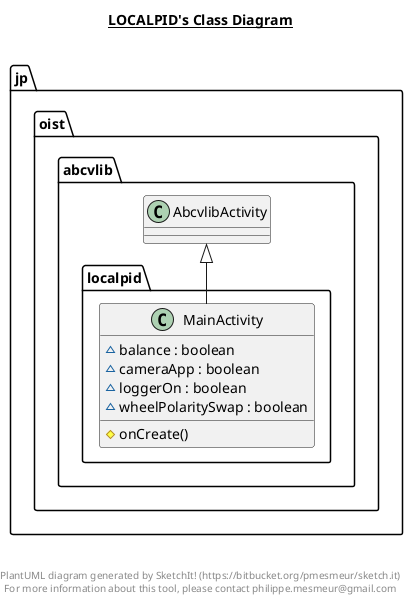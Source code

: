 @startuml

title __LOCALPID's Class Diagram__\n

  namespace jp.oist.abcvlib {
    namespace localpid {
      class jp.oist.abcvlib.localpid.MainActivity {
          ~ balance : boolean
          ~ cameraApp : boolean
          ~ loggerOn : boolean
          ~ wheelPolaritySwap : boolean
          # onCreate()
      }
    }
  }
  

  jp.oist.abcvlib.localpid.MainActivity -up-|> jp.oist.abcvlib.AbcvlibActivity


right footer


PlantUML diagram generated by SketchIt! (https://bitbucket.org/pmesmeur/sketch.it)
For more information about this tool, please contact philippe.mesmeur@gmail.com
endfooter

@enduml
